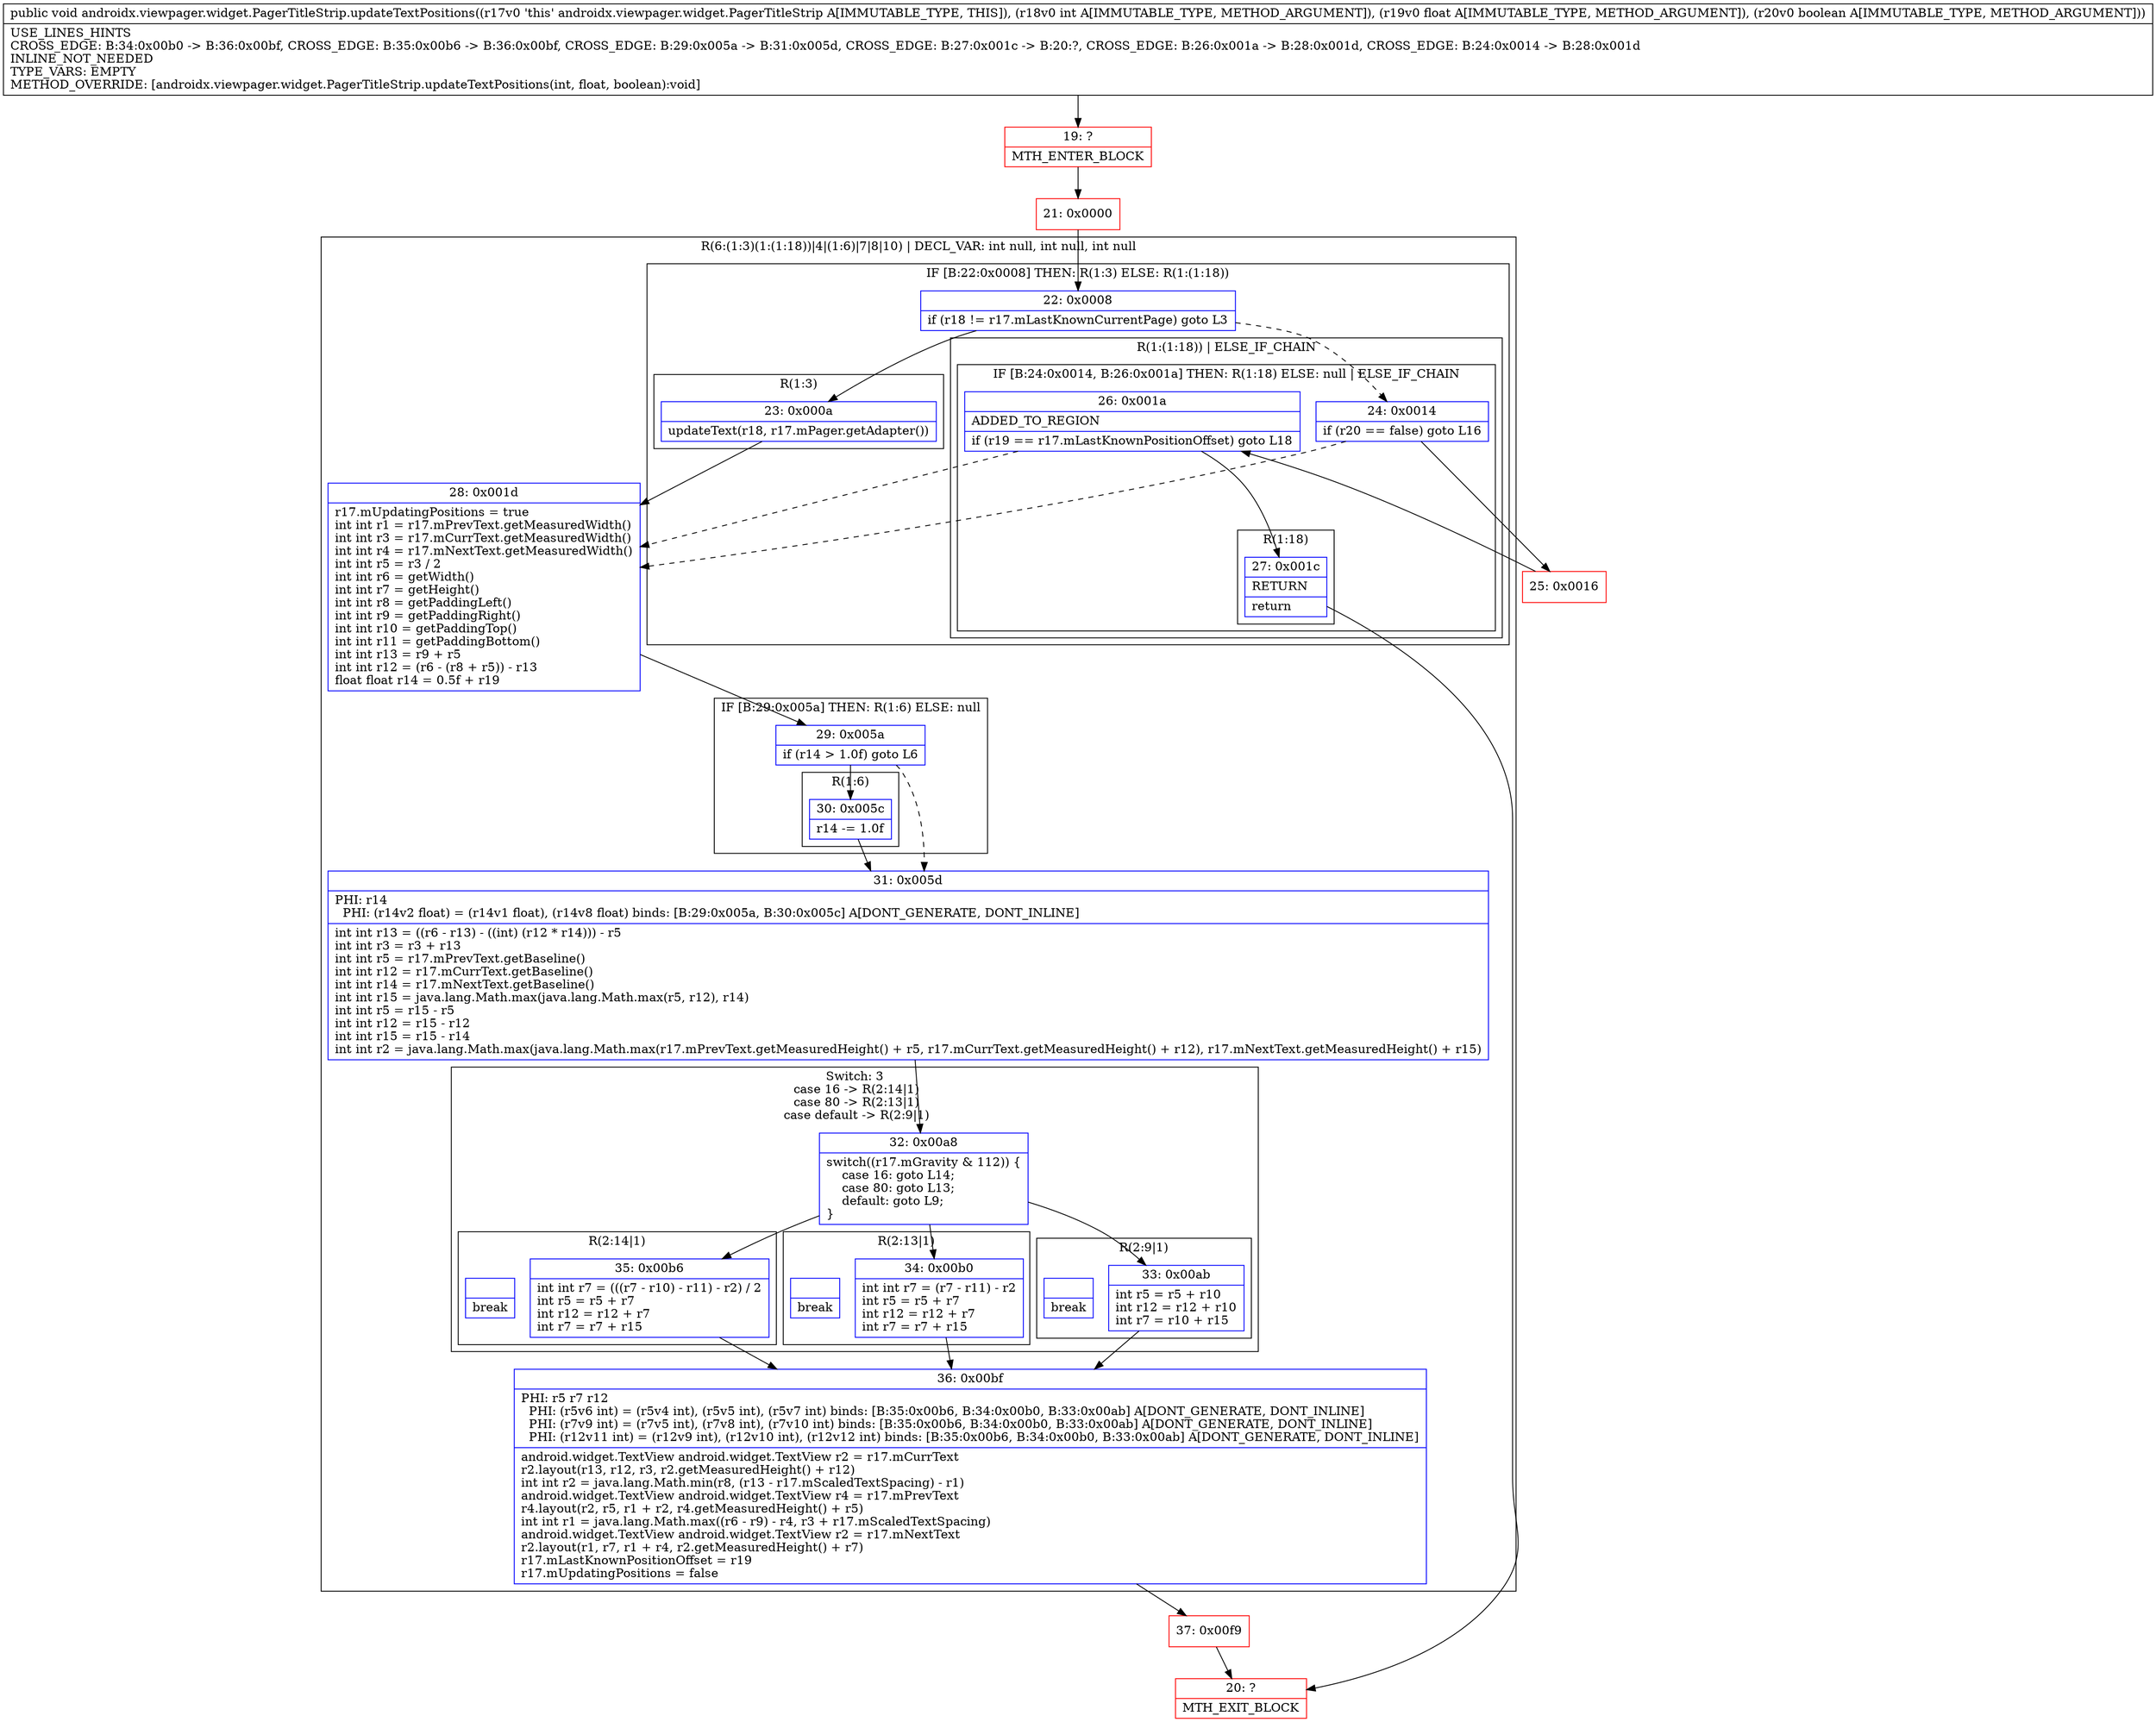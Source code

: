 digraph "CFG forandroidx.viewpager.widget.PagerTitleStrip.updateTextPositions(IFZ)V" {
subgraph cluster_Region_1075388249 {
label = "R(6:(1:3)(1:(1:18))|4|(1:6)|7|8|10) | DECL_VAR: int null, int null, int null\l";
node [shape=record,color=blue];
subgraph cluster_IfRegion_1851667092 {
label = "IF [B:22:0x0008] THEN: R(1:3) ELSE: R(1:(1:18))";
node [shape=record,color=blue];
Node_22 [shape=record,label="{22\:\ 0x0008|if (r18 != r17.mLastKnownCurrentPage) goto L3\l}"];
subgraph cluster_Region_446339651 {
label = "R(1:3)";
node [shape=record,color=blue];
Node_23 [shape=record,label="{23\:\ 0x000a|updateText(r18, r17.mPager.getAdapter())\l}"];
}
subgraph cluster_Region_1950086823 {
label = "R(1:(1:18)) | ELSE_IF_CHAIN\l";
node [shape=record,color=blue];
subgraph cluster_IfRegion_1157217639 {
label = "IF [B:24:0x0014, B:26:0x001a] THEN: R(1:18) ELSE: null | ELSE_IF_CHAIN\l";
node [shape=record,color=blue];
Node_24 [shape=record,label="{24\:\ 0x0014|if (r20 == false) goto L16\l}"];
Node_26 [shape=record,label="{26\:\ 0x001a|ADDED_TO_REGION\l|if (r19 == r17.mLastKnownPositionOffset) goto L18\l}"];
subgraph cluster_Region_1529675262 {
label = "R(1:18)";
node [shape=record,color=blue];
Node_27 [shape=record,label="{27\:\ 0x001c|RETURN\l|return\l}"];
}
}
}
}
Node_28 [shape=record,label="{28\:\ 0x001d|r17.mUpdatingPositions = true\lint int r1 = r17.mPrevText.getMeasuredWidth()\lint int r3 = r17.mCurrText.getMeasuredWidth()\lint int r4 = r17.mNextText.getMeasuredWidth()\lint int r5 = r3 \/ 2\lint int r6 = getWidth()\lint int r7 = getHeight()\lint int r8 = getPaddingLeft()\lint int r9 = getPaddingRight()\lint int r10 = getPaddingTop()\lint int r11 = getPaddingBottom()\lint int r13 = r9 + r5\lint int r12 = (r6 \- (r8 + r5)) \- r13\lfloat float r14 = 0.5f + r19\l}"];
subgraph cluster_IfRegion_614035319 {
label = "IF [B:29:0x005a] THEN: R(1:6) ELSE: null";
node [shape=record,color=blue];
Node_29 [shape=record,label="{29\:\ 0x005a|if (r14 \> 1.0f) goto L6\l}"];
subgraph cluster_Region_2142829715 {
label = "R(1:6)";
node [shape=record,color=blue];
Node_30 [shape=record,label="{30\:\ 0x005c|r14 \-= 1.0f\l}"];
}
}
Node_31 [shape=record,label="{31\:\ 0x005d|PHI: r14 \l  PHI: (r14v2 float) = (r14v1 float), (r14v8 float) binds: [B:29:0x005a, B:30:0x005c] A[DONT_GENERATE, DONT_INLINE]\l|int int r13 = ((r6 \- r13) \- ((int) (r12 * r14))) \- r5\lint int r3 = r3 + r13\lint int r5 = r17.mPrevText.getBaseline()\lint int r12 = r17.mCurrText.getBaseline()\lint int r14 = r17.mNextText.getBaseline()\lint int r15 = java.lang.Math.max(java.lang.Math.max(r5, r12), r14)\lint int r5 = r15 \- r5\lint int r12 = r15 \- r12\lint int r15 = r15 \- r14\lint int r2 = java.lang.Math.max(java.lang.Math.max(r17.mPrevText.getMeasuredHeight() + r5, r17.mCurrText.getMeasuredHeight() + r12), r17.mNextText.getMeasuredHeight() + r15)\l}"];
subgraph cluster_SwitchRegion_355085402 {
label = "Switch: 3
 case 16 -> R(2:14|1)
 case 80 -> R(2:13|1)
 case default -> R(2:9|1)";
node [shape=record,color=blue];
Node_32 [shape=record,label="{32\:\ 0x00a8|switch((r17.mGravity & 112)) \{\l    case 16: goto L14;\l    case 80: goto L13;\l    default: goto L9;\l\}\l}"];
subgraph cluster_Region_285826661 {
label = "R(2:14|1)";
node [shape=record,color=blue];
Node_35 [shape=record,label="{35\:\ 0x00b6|int int r7 = (((r7 \- r10) \- r11) \- r2) \/ 2\lint r5 = r5 + r7\lint r12 = r12 + r7\lint r7 = r7 + r15\l}"];
Node_InsnContainer_1041202838 [shape=record,label="{|break\l}"];
}
subgraph cluster_Region_256277340 {
label = "R(2:13|1)";
node [shape=record,color=blue];
Node_34 [shape=record,label="{34\:\ 0x00b0|int int r7 = (r7 \- r11) \- r2\lint r5 = r5 + r7\lint r12 = r12 + r7\lint r7 = r7 + r15\l}"];
Node_InsnContainer_924118709 [shape=record,label="{|break\l}"];
}
subgraph cluster_Region_2010367719 {
label = "R(2:9|1)";
node [shape=record,color=blue];
Node_33 [shape=record,label="{33\:\ 0x00ab|int r5 = r5 + r10\lint r12 = r12 + r10\lint r7 = r10 + r15\l}"];
Node_InsnContainer_191571620 [shape=record,label="{|break\l}"];
}
}
Node_36 [shape=record,label="{36\:\ 0x00bf|PHI: r5 r7 r12 \l  PHI: (r5v6 int) = (r5v4 int), (r5v5 int), (r5v7 int) binds: [B:35:0x00b6, B:34:0x00b0, B:33:0x00ab] A[DONT_GENERATE, DONT_INLINE]\l  PHI: (r7v9 int) = (r7v5 int), (r7v8 int), (r7v10 int) binds: [B:35:0x00b6, B:34:0x00b0, B:33:0x00ab] A[DONT_GENERATE, DONT_INLINE]\l  PHI: (r12v11 int) = (r12v9 int), (r12v10 int), (r12v12 int) binds: [B:35:0x00b6, B:34:0x00b0, B:33:0x00ab] A[DONT_GENERATE, DONT_INLINE]\l|android.widget.TextView android.widget.TextView r2 = r17.mCurrText\lr2.layout(r13, r12, r3, r2.getMeasuredHeight() + r12)\lint int r2 = java.lang.Math.min(r8, (r13 \- r17.mScaledTextSpacing) \- r1)\landroid.widget.TextView android.widget.TextView r4 = r17.mPrevText\lr4.layout(r2, r5, r1 + r2, r4.getMeasuredHeight() + r5)\lint int r1 = java.lang.Math.max((r6 \- r9) \- r4, r3 + r17.mScaledTextSpacing)\landroid.widget.TextView android.widget.TextView r2 = r17.mNextText\lr2.layout(r1, r7, r1 + r4, r2.getMeasuredHeight() + r7)\lr17.mLastKnownPositionOffset = r19\lr17.mUpdatingPositions = false\l}"];
}
Node_19 [shape=record,color=red,label="{19\:\ ?|MTH_ENTER_BLOCK\l}"];
Node_21 [shape=record,color=red,label="{21\:\ 0x0000}"];
Node_37 [shape=record,color=red,label="{37\:\ 0x00f9}"];
Node_20 [shape=record,color=red,label="{20\:\ ?|MTH_EXIT_BLOCK\l}"];
Node_25 [shape=record,color=red,label="{25\:\ 0x0016}"];
MethodNode[shape=record,label="{public void androidx.viewpager.widget.PagerTitleStrip.updateTextPositions((r17v0 'this' androidx.viewpager.widget.PagerTitleStrip A[IMMUTABLE_TYPE, THIS]), (r18v0 int A[IMMUTABLE_TYPE, METHOD_ARGUMENT]), (r19v0 float A[IMMUTABLE_TYPE, METHOD_ARGUMENT]), (r20v0 boolean A[IMMUTABLE_TYPE, METHOD_ARGUMENT]))  | USE_LINES_HINTS\lCROSS_EDGE: B:34:0x00b0 \-\> B:36:0x00bf, CROSS_EDGE: B:35:0x00b6 \-\> B:36:0x00bf, CROSS_EDGE: B:29:0x005a \-\> B:31:0x005d, CROSS_EDGE: B:27:0x001c \-\> B:20:?, CROSS_EDGE: B:26:0x001a \-\> B:28:0x001d, CROSS_EDGE: B:24:0x0014 \-\> B:28:0x001d\lINLINE_NOT_NEEDED\lTYPE_VARS: EMPTY\lMETHOD_OVERRIDE: [androidx.viewpager.widget.PagerTitleStrip.updateTextPositions(int, float, boolean):void]\l}"];
MethodNode -> Node_19;Node_22 -> Node_23;
Node_22 -> Node_24[style=dashed];
Node_23 -> Node_28;
Node_24 -> Node_25;
Node_24 -> Node_28[style=dashed];
Node_26 -> Node_27;
Node_26 -> Node_28[style=dashed];
Node_27 -> Node_20;
Node_28 -> Node_29;
Node_29 -> Node_30;
Node_29 -> Node_31[style=dashed];
Node_30 -> Node_31;
Node_31 -> Node_32;
Node_32 -> Node_33;
Node_32 -> Node_34;
Node_32 -> Node_35;
Node_35 -> Node_36;
Node_34 -> Node_36;
Node_33 -> Node_36;
Node_36 -> Node_37;
Node_19 -> Node_21;
Node_21 -> Node_22;
Node_37 -> Node_20;
Node_25 -> Node_26;
}

